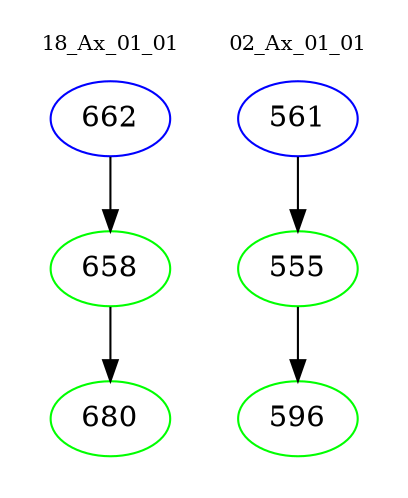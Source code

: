 digraph{
subgraph cluster_0 {
color = white
label = "18_Ax_01_01";
fontsize=10;
T0_662 [label="662", color="blue"]
T0_662 -> T0_658 [color="black"]
T0_658 [label="658", color="green"]
T0_658 -> T0_680 [color="black"]
T0_680 [label="680", color="green"]
}
subgraph cluster_1 {
color = white
label = "02_Ax_01_01";
fontsize=10;
T1_561 [label="561", color="blue"]
T1_561 -> T1_555 [color="black"]
T1_555 [label="555", color="green"]
T1_555 -> T1_596 [color="black"]
T1_596 [label="596", color="green"]
}
}
